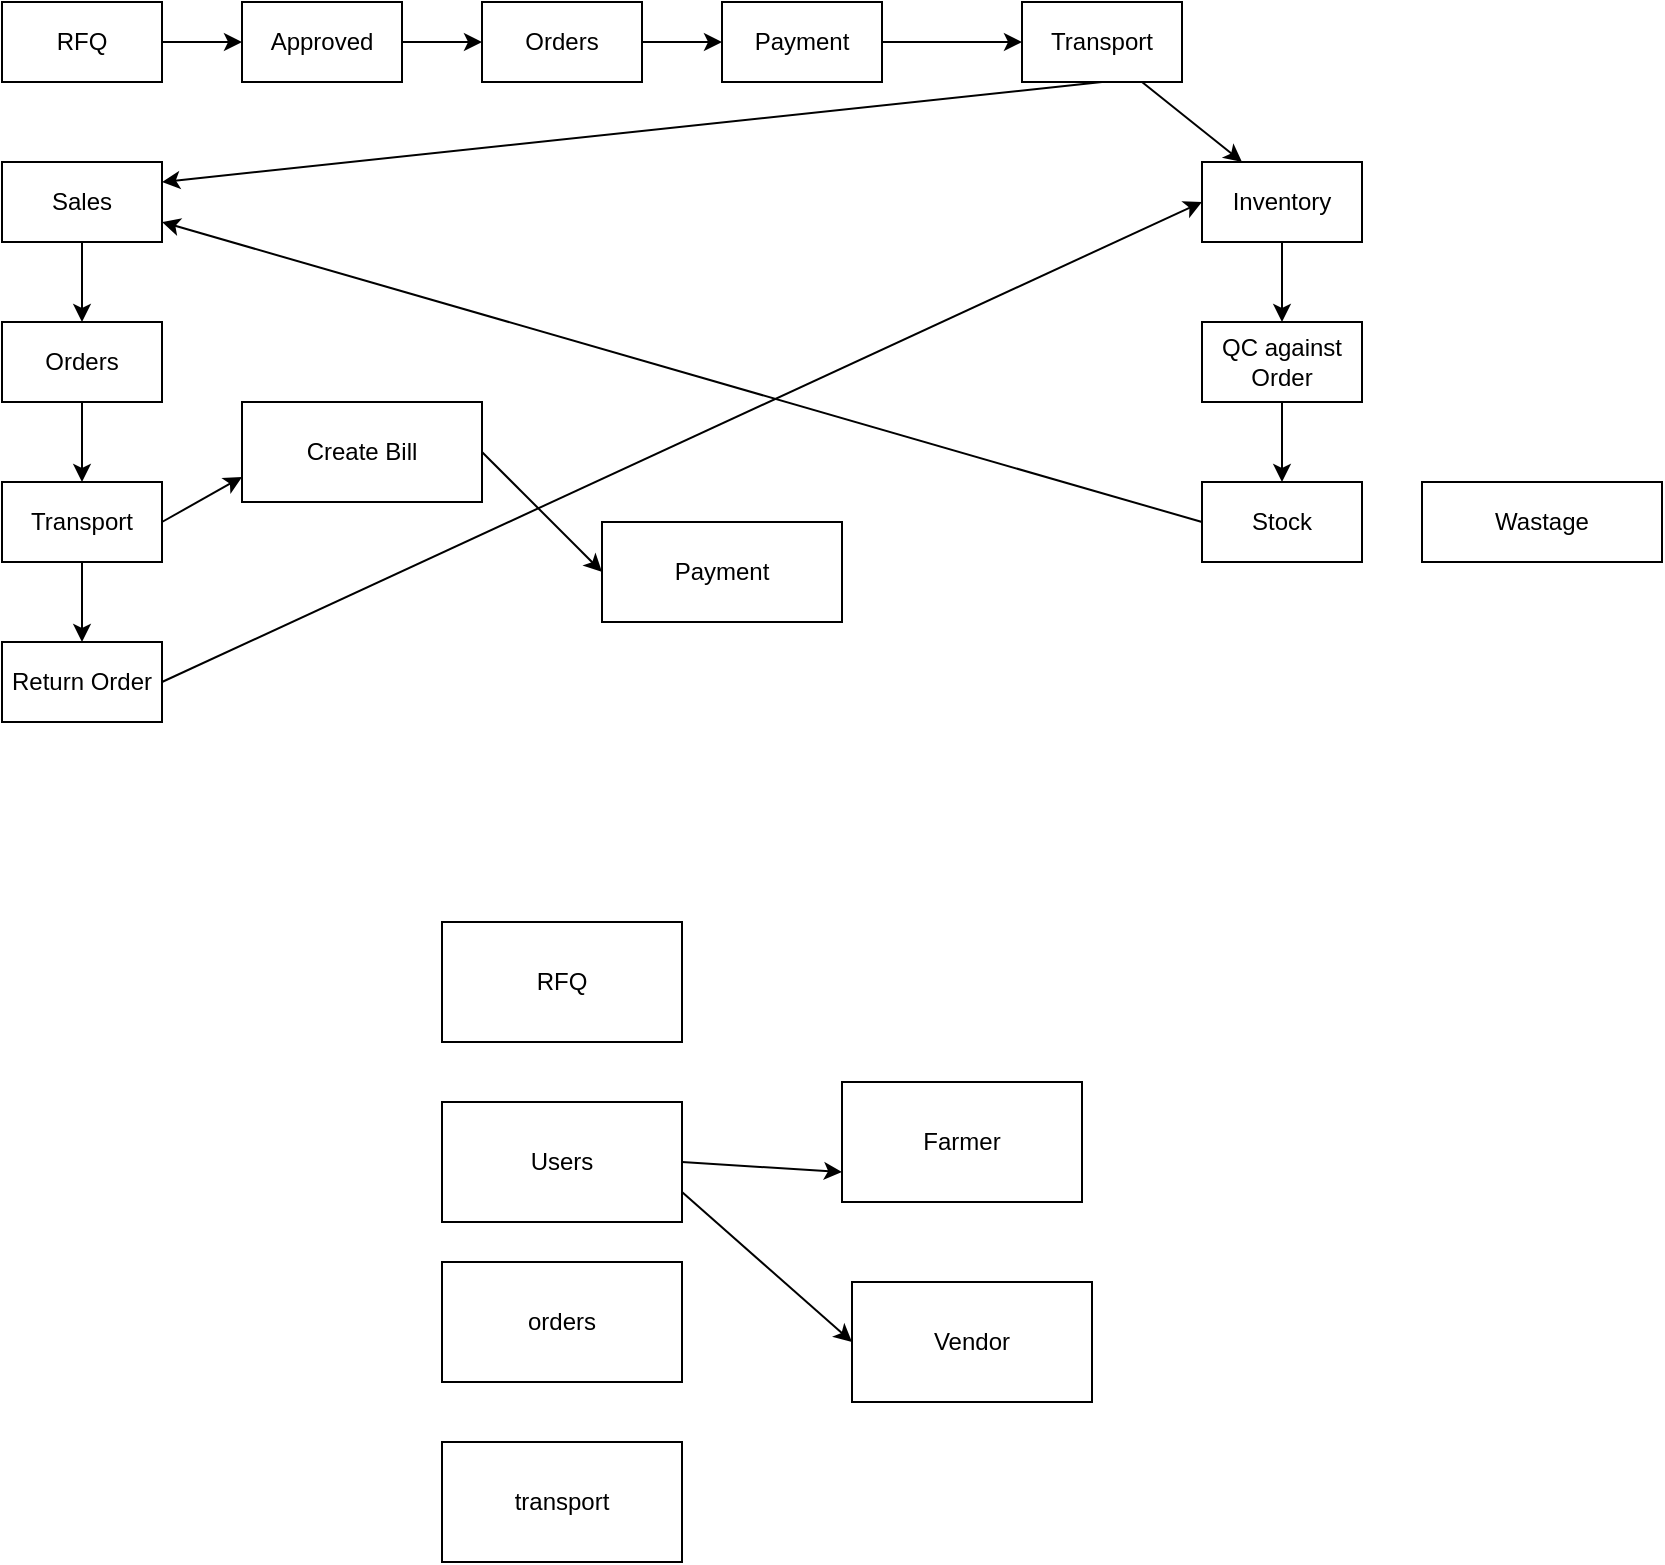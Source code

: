 <mxfile>
    <diagram id="vT_WQh5AP9iF8nqTUeWa" name="Page-1">
        <mxGraphModel dx="986" dy="427" grid="1" gridSize="10" guides="1" tooltips="1" connect="1" arrows="1" fold="1" page="1" pageScale="1" pageWidth="850" pageHeight="1100" math="0" shadow="0">
            <root>
                <mxCell id="0"/>
                <mxCell id="1" parent="0"/>
                <mxCell id="Qi1FrE6jSTrTNIEHBvnv-17" style="edgeStyle=none;html=1;exitX=1;exitY=0.5;exitDx=0;exitDy=0;entryX=0;entryY=0.5;entryDx=0;entryDy=0;" edge="1" parent="1" source="Qi1FrE6jSTrTNIEHBvnv-5" target="Qi1FrE6jSTrTNIEHBvnv-6">
                    <mxGeometry relative="1" as="geometry"/>
                </mxCell>
                <mxCell id="Qi1FrE6jSTrTNIEHBvnv-5" value="RFQ&lt;span style=&quot;color: rgba(0, 0, 0, 0); font-family: monospace; font-size: 0px; text-align: start;&quot;&gt;%3CmxGraphModel%3E%3Croot%3E%3CmxCell%20id%3D%220%22%2F%3E%3CmxCell%20id%3D%221%22%20parent%3D%220%22%2F%3E%3CmxCell%20id%3D%222%22%20value%3D%22Approved%22%20style%3D%22rounded%3D0%3BwhiteSpace%3Dwrap%3Bhtml%3D1%3B%22%20vertex%3D%221%22%20parent%3D%221%22%3E%3CmxGeometry%20x%3D%22240%22%20y%3D%2230%22%20width%3D%22120%22%20height%3D%2240%22%20as%3D%22geometry%22%2F%3E%3C%2FmxCell%3E%3C%2Froot%3E%3C%2FmxGraphModel%3E&lt;/span&gt;" style="rounded=0;whiteSpace=wrap;html=1;" vertex="1" parent="1">
                    <mxGeometry width="80" height="40" as="geometry"/>
                </mxCell>
                <mxCell id="Qi1FrE6jSTrTNIEHBvnv-18" style="edgeStyle=none;html=1;exitX=1;exitY=0.5;exitDx=0;exitDy=0;entryX=0;entryY=0.5;entryDx=0;entryDy=0;" edge="1" parent="1" source="Qi1FrE6jSTrTNIEHBvnv-6" target="Qi1FrE6jSTrTNIEHBvnv-7">
                    <mxGeometry relative="1" as="geometry"/>
                </mxCell>
                <mxCell id="Qi1FrE6jSTrTNIEHBvnv-6" value="Approved&lt;span style=&quot;color: rgba(0, 0, 0, 0); font-family: monospace; font-size: 0px; text-align: start;&quot;&gt;%3CmxGraphModel%3E%3Croot%3E%3CmxCell%20id%3D%220%22%2F%3E%3CmxCell%20id%3D%221%22%20parent%3D%220%22%2F%3E%3CmxCell%20id%3D%222%22%20value%3D%22RFQ%26lt%3Bspan%20style%3D%26quot%3Bcolor%3A%20rgba(0%2C%200%2C%200%2C%200)%3B%20font-family%3A%20monospace%3B%20font-size%3A%200px%3B%20text-align%3A%20start%3B%26quot%3B%26gt%3B%253CmxGraphModel%253E%253Croot%253E%253CmxCell%2520id%253D%25220%2522%252F%253E%253CmxCell%2520id%253D%25221%2522%2520parent%253D%25220%2522%252F%253E%253CmxCell%2520id%253D%25222%2522%2520value%253D%2522Approved%2522%2520style%253D%2522rounded%253D0%253BwhiteSpace%253Dwrap%253Bhtml%253D1%253B%2522%2520vertex%253D%25221%2522%2520parent%253D%25221%2522%253E%253CmxGeometry%2520x%253D%2522240%2522%2520y%253D%252230%2522%2520width%253D%2522120%2522%2520height%253D%252240%2522%2520as%253D%2522geometry%2522%252F%253E%253C%252FmxCell%253E%253C%252Froot%253E%253C%252FmxGraphModel%253E%26lt%3B%2Fspan%26gt%3B%22%20style%3D%22rounded%3D0%3BwhiteSpace%3Dwrap%3Bhtml%3D1%3B%22%20vertex%3D%221%22%20parent%3D%221%22%3E%3CmxGeometry%20width%3D%2280%22%20height%3D%2240%22%20as%3D%22geometry%22%2F%3E%3C%2FmxCell%3E%3C%2Froot%3E%3C%2FmxGraphModel%3E&lt;/span&gt;" style="rounded=0;whiteSpace=wrap;html=1;" vertex="1" parent="1">
                    <mxGeometry x="120" width="80" height="40" as="geometry"/>
                </mxCell>
                <mxCell id="Qi1FrE6jSTrTNIEHBvnv-20" style="edgeStyle=none;html=1;exitX=1;exitY=0.5;exitDx=0;exitDy=0;entryX=0;entryY=0.5;entryDx=0;entryDy=0;" edge="1" parent="1" source="Qi1FrE6jSTrTNIEHBvnv-7" target="Qi1FrE6jSTrTNIEHBvnv-8">
                    <mxGeometry relative="1" as="geometry"/>
                </mxCell>
                <mxCell id="Qi1FrE6jSTrTNIEHBvnv-7" value="Orders" style="rounded=0;whiteSpace=wrap;html=1;" vertex="1" parent="1">
                    <mxGeometry x="240" width="80" height="40" as="geometry"/>
                </mxCell>
                <mxCell id="Qi1FrE6jSTrTNIEHBvnv-21" style="edgeStyle=none;html=1;exitX=1;exitY=0.5;exitDx=0;exitDy=0;entryX=0;entryY=0.5;entryDx=0;entryDy=0;" edge="1" parent="1" source="Qi1FrE6jSTrTNIEHBvnv-8" target="Qi1FrE6jSTrTNIEHBvnv-9">
                    <mxGeometry relative="1" as="geometry"/>
                </mxCell>
                <mxCell id="Qi1FrE6jSTrTNIEHBvnv-8" value="Payment" style="rounded=0;whiteSpace=wrap;html=1;" vertex="1" parent="1">
                    <mxGeometry x="360" width="80" height="40" as="geometry"/>
                </mxCell>
                <mxCell id="Qi1FrE6jSTrTNIEHBvnv-22" style="edgeStyle=none;html=1;exitX=0.5;exitY=1;exitDx=0;exitDy=0;entryX=1;entryY=0.25;entryDx=0;entryDy=0;" edge="1" parent="1" source="Qi1FrE6jSTrTNIEHBvnv-9" target="Qi1FrE6jSTrTNIEHBvnv-10">
                    <mxGeometry relative="1" as="geometry"/>
                </mxCell>
                <mxCell id="Qi1FrE6jSTrTNIEHBvnv-23" style="edgeStyle=none;html=1;exitX=0.75;exitY=1;exitDx=0;exitDy=0;entryX=0.25;entryY=0;entryDx=0;entryDy=0;" edge="1" parent="1" source="Qi1FrE6jSTrTNIEHBvnv-9" target="Qi1FrE6jSTrTNIEHBvnv-14">
                    <mxGeometry relative="1" as="geometry"/>
                </mxCell>
                <mxCell id="Qi1FrE6jSTrTNIEHBvnv-9" value="Transport" style="rounded=0;whiteSpace=wrap;html=1;" vertex="1" parent="1">
                    <mxGeometry x="510" width="80" height="40" as="geometry"/>
                </mxCell>
                <mxCell id="Qi1FrE6jSTrTNIEHBvnv-27" style="edgeStyle=none;html=1;exitX=0.5;exitY=1;exitDx=0;exitDy=0;entryX=0.5;entryY=0;entryDx=0;entryDy=0;" edge="1" parent="1" source="Qi1FrE6jSTrTNIEHBvnv-10" target="Qi1FrE6jSTrTNIEHBvnv-11">
                    <mxGeometry relative="1" as="geometry"/>
                </mxCell>
                <mxCell id="Qi1FrE6jSTrTNIEHBvnv-10" value="Sales" style="rounded=0;whiteSpace=wrap;html=1;" vertex="1" parent="1">
                    <mxGeometry y="80" width="80" height="40" as="geometry"/>
                </mxCell>
                <mxCell id="Qi1FrE6jSTrTNIEHBvnv-28" style="edgeStyle=none;html=1;exitX=0.5;exitY=1;exitDx=0;exitDy=0;entryX=0.5;entryY=0;entryDx=0;entryDy=0;" edge="1" parent="1" source="Qi1FrE6jSTrTNIEHBvnv-11" target="Qi1FrE6jSTrTNIEHBvnv-12">
                    <mxGeometry relative="1" as="geometry"/>
                </mxCell>
                <mxCell id="Qi1FrE6jSTrTNIEHBvnv-11" value="Orders" style="rounded=0;whiteSpace=wrap;html=1;" vertex="1" parent="1">
                    <mxGeometry y="160" width="80" height="40" as="geometry"/>
                </mxCell>
                <mxCell id="Qi1FrE6jSTrTNIEHBvnv-29" style="edgeStyle=none;html=1;exitX=0.5;exitY=1;exitDx=0;exitDy=0;entryX=0.5;entryY=0;entryDx=0;entryDy=0;" edge="1" parent="1" source="Qi1FrE6jSTrTNIEHBvnv-12" target="Qi1FrE6jSTrTNIEHBvnv-13">
                    <mxGeometry relative="1" as="geometry"/>
                </mxCell>
                <mxCell id="Qi1FrE6jSTrTNIEHBvnv-32" style="edgeStyle=none;html=1;exitX=1;exitY=0.5;exitDx=0;exitDy=0;entryX=0;entryY=0.75;entryDx=0;entryDy=0;" edge="1" parent="1" source="Qi1FrE6jSTrTNIEHBvnv-12" target="Qi1FrE6jSTrTNIEHBvnv-31">
                    <mxGeometry relative="1" as="geometry"/>
                </mxCell>
                <mxCell id="Qi1FrE6jSTrTNIEHBvnv-12" value="Transport" style="rounded=0;whiteSpace=wrap;html=1;" vertex="1" parent="1">
                    <mxGeometry y="240" width="80" height="40" as="geometry"/>
                </mxCell>
                <mxCell id="Qi1FrE6jSTrTNIEHBvnv-30" style="edgeStyle=none;html=1;exitX=1;exitY=0.5;exitDx=0;exitDy=0;entryX=0;entryY=0.5;entryDx=0;entryDy=0;" edge="1" parent="1" source="Qi1FrE6jSTrTNIEHBvnv-13" target="Qi1FrE6jSTrTNIEHBvnv-14">
                    <mxGeometry relative="1" as="geometry"/>
                </mxCell>
                <mxCell id="Qi1FrE6jSTrTNIEHBvnv-13" value="Return Order" style="rounded=0;whiteSpace=wrap;html=1;" vertex="1" parent="1">
                    <mxGeometry y="320" width="80" height="40" as="geometry"/>
                </mxCell>
                <mxCell id="Qi1FrE6jSTrTNIEHBvnv-24" style="edgeStyle=none;html=1;exitX=0.5;exitY=1;exitDx=0;exitDy=0;entryX=0.5;entryY=0;entryDx=0;entryDy=0;" edge="1" parent="1" source="Qi1FrE6jSTrTNIEHBvnv-14" target="Qi1FrE6jSTrTNIEHBvnv-15">
                    <mxGeometry relative="1" as="geometry"/>
                </mxCell>
                <mxCell id="Qi1FrE6jSTrTNIEHBvnv-14" value="Inventory" style="rounded=0;whiteSpace=wrap;html=1;" vertex="1" parent="1">
                    <mxGeometry x="600" y="80" width="80" height="40" as="geometry"/>
                </mxCell>
                <mxCell id="Qi1FrE6jSTrTNIEHBvnv-25" style="edgeStyle=none;html=1;exitX=0.5;exitY=1;exitDx=0;exitDy=0;entryX=0.5;entryY=0;entryDx=0;entryDy=0;" edge="1" parent="1" source="Qi1FrE6jSTrTNIEHBvnv-15" target="Qi1FrE6jSTrTNIEHBvnv-16">
                    <mxGeometry relative="1" as="geometry"/>
                </mxCell>
                <mxCell id="Qi1FrE6jSTrTNIEHBvnv-15" value="QC against Order" style="rounded=0;whiteSpace=wrap;html=1;" vertex="1" parent="1">
                    <mxGeometry x="600" y="160" width="80" height="40" as="geometry"/>
                </mxCell>
                <mxCell id="Qi1FrE6jSTrTNIEHBvnv-26" style="edgeStyle=none;html=1;exitX=0;exitY=0.5;exitDx=0;exitDy=0;entryX=1;entryY=0.75;entryDx=0;entryDy=0;" edge="1" parent="1" source="Qi1FrE6jSTrTNIEHBvnv-16" target="Qi1FrE6jSTrTNIEHBvnv-10">
                    <mxGeometry relative="1" as="geometry"/>
                </mxCell>
                <mxCell id="Qi1FrE6jSTrTNIEHBvnv-16" value="Stock" style="rounded=0;whiteSpace=wrap;html=1;" vertex="1" parent="1">
                    <mxGeometry x="600" y="240" width="80" height="40" as="geometry"/>
                </mxCell>
                <mxCell id="Qi1FrE6jSTrTNIEHBvnv-34" style="edgeStyle=none;html=1;exitX=1;exitY=0.5;exitDx=0;exitDy=0;entryX=0;entryY=0.5;entryDx=0;entryDy=0;" edge="1" parent="1" source="Qi1FrE6jSTrTNIEHBvnv-31" target="Qi1FrE6jSTrTNIEHBvnv-33">
                    <mxGeometry relative="1" as="geometry"/>
                </mxCell>
                <mxCell id="Qi1FrE6jSTrTNIEHBvnv-31" value="Create Bill" style="rounded=0;whiteSpace=wrap;html=1;" vertex="1" parent="1">
                    <mxGeometry x="120" y="200" width="120" height="50" as="geometry"/>
                </mxCell>
                <mxCell id="Qi1FrE6jSTrTNIEHBvnv-33" value="Payment" style="rounded=0;whiteSpace=wrap;html=1;" vertex="1" parent="1">
                    <mxGeometry x="300" y="260" width="120" height="50" as="geometry"/>
                </mxCell>
                <mxCell id="Qi1FrE6jSTrTNIEHBvnv-37" value="Wastage" style="rounded=0;whiteSpace=wrap;html=1;" vertex="1" parent="1">
                    <mxGeometry x="710" y="240" width="120" height="40" as="geometry"/>
                </mxCell>
                <mxCell id="Qi1FrE6jSTrTNIEHBvnv-38" value="RFQ" style="rounded=0;whiteSpace=wrap;html=1;" vertex="1" parent="1">
                    <mxGeometry x="220" y="460" width="120" height="60" as="geometry"/>
                </mxCell>
                <mxCell id="Qi1FrE6jSTrTNIEHBvnv-44" style="edgeStyle=none;html=1;exitX=1;exitY=0.5;exitDx=0;exitDy=0;entryX=0;entryY=0.75;entryDx=0;entryDy=0;" edge="1" parent="1" source="Qi1FrE6jSTrTNIEHBvnv-39" target="Qi1FrE6jSTrTNIEHBvnv-42">
                    <mxGeometry relative="1" as="geometry"/>
                </mxCell>
                <mxCell id="Qi1FrE6jSTrTNIEHBvnv-45" style="edgeStyle=none;html=1;exitX=1;exitY=0.75;exitDx=0;exitDy=0;entryX=0;entryY=0.5;entryDx=0;entryDy=0;" edge="1" parent="1" source="Qi1FrE6jSTrTNIEHBvnv-39" target="Qi1FrE6jSTrTNIEHBvnv-43">
                    <mxGeometry relative="1" as="geometry"/>
                </mxCell>
                <mxCell id="Qi1FrE6jSTrTNIEHBvnv-39" value="Users" style="rounded=0;whiteSpace=wrap;html=1;" vertex="1" parent="1">
                    <mxGeometry x="220" y="550" width="120" height="60" as="geometry"/>
                </mxCell>
                <mxCell id="Qi1FrE6jSTrTNIEHBvnv-40" value="orders" style="rounded=0;whiteSpace=wrap;html=1;" vertex="1" parent="1">
                    <mxGeometry x="220" y="630" width="120" height="60" as="geometry"/>
                </mxCell>
                <mxCell id="Qi1FrE6jSTrTNIEHBvnv-41" value="transport" style="rounded=0;whiteSpace=wrap;html=1;" vertex="1" parent="1">
                    <mxGeometry x="220" y="720" width="120" height="60" as="geometry"/>
                </mxCell>
                <mxCell id="Qi1FrE6jSTrTNIEHBvnv-42" value="Farmer" style="rounded=0;whiteSpace=wrap;html=1;" vertex="1" parent="1">
                    <mxGeometry x="420" y="540" width="120" height="60" as="geometry"/>
                </mxCell>
                <mxCell id="Qi1FrE6jSTrTNIEHBvnv-43" value="Vendor" style="rounded=0;whiteSpace=wrap;html=1;" vertex="1" parent="1">
                    <mxGeometry x="425" y="640" width="120" height="60" as="geometry"/>
                </mxCell>
            </root>
        </mxGraphModel>
    </diagram>
    <diagram id="lreB5elhaN2tv8OQt6pm" name="Page-2">
        <mxGraphModel dx="816" dy="350" grid="1" gridSize="10" guides="1" tooltips="1" connect="1" arrows="1" fold="1" page="1" pageScale="1" pageWidth="850" pageHeight="1100" math="0" shadow="0">
            <root>
                <mxCell id="0"/>
                <mxCell id="1" parent="0"/>
                <mxCell id="tDRUpVrmMxoObSSZC00H-1" value="Orders" style="rounded=0;whiteSpace=wrap;html=1;" vertex="1" parent="1">
                    <mxGeometry x="130" y="50" width="120" height="60" as="geometry"/>
                </mxCell>
                <mxCell id="tDRUpVrmMxoObSSZC00H-2" value="Return Orders" style="rounded=0;whiteSpace=wrap;html=1;" vertex="1" parent="1">
                    <mxGeometry x="130" y="150" width="120" height="50" as="geometry"/>
                </mxCell>
                <mxCell id="UXx9ghP9_YmoOqYzzmsI-1" value="Stocks" style="rounded=0;whiteSpace=wrap;html=1;" vertex="1" parent="1">
                    <mxGeometry x="130" y="240" width="120" height="60" as="geometry"/>
                </mxCell>
            </root>
        </mxGraphModel>
    </diagram>
</mxfile>
